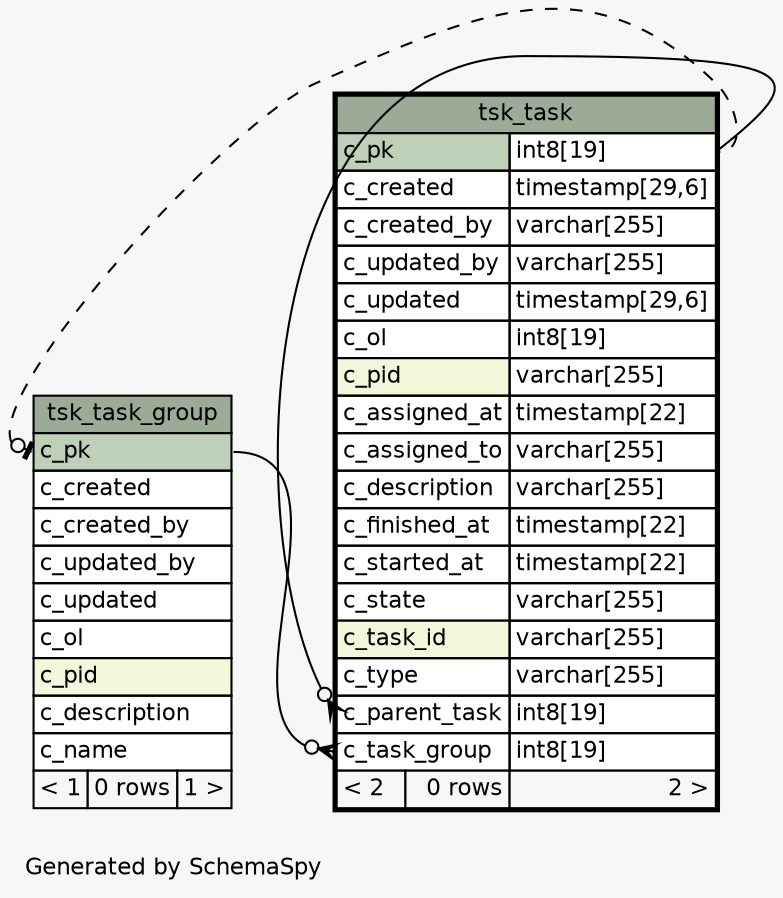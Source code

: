 // dot 2.43.0 on Linux 6.5.0-1018-azure
// SchemaSpy rev Unknown
digraph "impliedTwoDegreesRelationshipsDiagram" {
  graph [
    rankdir="RL"
    bgcolor="#f7f7f7"
    label="\nGenerated by SchemaSpy"
    labeljust="l"
    nodesep="0.18"
    ranksep="0.46"
    fontname="Helvetica"
    fontsize="11"
  ];
  node [
    fontname="Helvetica"
    fontsize="11"
    shape="plaintext"
  ];
  edge [
    arrowsize="0.8"
  ];
  "tsk_task":"c_parent_task":w -> "tsk_task":"c_pk.type":e [arrowhead=none dir=back arrowtail=crowodot];
  "tsk_task":"c_task_group":w -> "tsk_task_group":"c_pk":e [arrowhead=none dir=back arrowtail=crowodot];
  "tsk_task_group":"c_pk":w -> "tsk_task":"c_pk.type":e [arrowhead=none dir=back arrowtail=teeodot style=dashed];
  "tsk_task" [
    label=<
    <TABLE BORDER="2" CELLBORDER="1" CELLSPACING="0" BGCOLOR="#ffffff">
      <TR><TD COLSPAN="3" BGCOLOR="#9bab96" ALIGN="CENTER">tsk_task</TD></TR>
      <TR><TD PORT="c_pk" COLSPAN="2" BGCOLOR="#bed1b8" ALIGN="LEFT">c_pk</TD><TD PORT="c_pk.type" ALIGN="LEFT">int8[19]</TD></TR>
      <TR><TD PORT="c_created" COLSPAN="2" ALIGN="LEFT">c_created</TD><TD PORT="c_created.type" ALIGN="LEFT">timestamp[29,6]</TD></TR>
      <TR><TD PORT="c_created_by" COLSPAN="2" ALIGN="LEFT">c_created_by</TD><TD PORT="c_created_by.type" ALIGN="LEFT">varchar[255]</TD></TR>
      <TR><TD PORT="c_updated_by" COLSPAN="2" ALIGN="LEFT">c_updated_by</TD><TD PORT="c_updated_by.type" ALIGN="LEFT">varchar[255]</TD></TR>
      <TR><TD PORT="c_updated" COLSPAN="2" ALIGN="LEFT">c_updated</TD><TD PORT="c_updated.type" ALIGN="LEFT">timestamp[29,6]</TD></TR>
      <TR><TD PORT="c_ol" COLSPAN="2" ALIGN="LEFT">c_ol</TD><TD PORT="c_ol.type" ALIGN="LEFT">int8[19]</TD></TR>
      <TR><TD PORT="c_pid" COLSPAN="2" BGCOLOR="#f4f7da" ALIGN="LEFT">c_pid</TD><TD PORT="c_pid.type" ALIGN="LEFT">varchar[255]</TD></TR>
      <TR><TD PORT="c_assigned_at" COLSPAN="2" ALIGN="LEFT">c_assigned_at</TD><TD PORT="c_assigned_at.type" ALIGN="LEFT">timestamp[22]</TD></TR>
      <TR><TD PORT="c_assigned_to" COLSPAN="2" ALIGN="LEFT">c_assigned_to</TD><TD PORT="c_assigned_to.type" ALIGN="LEFT">varchar[255]</TD></TR>
      <TR><TD PORT="c_description" COLSPAN="2" ALIGN="LEFT">c_description</TD><TD PORT="c_description.type" ALIGN="LEFT">varchar[255]</TD></TR>
      <TR><TD PORT="c_finished_at" COLSPAN="2" ALIGN="LEFT">c_finished_at</TD><TD PORT="c_finished_at.type" ALIGN="LEFT">timestamp[22]</TD></TR>
      <TR><TD PORT="c_started_at" COLSPAN="2" ALIGN="LEFT">c_started_at</TD><TD PORT="c_started_at.type" ALIGN="LEFT">timestamp[22]</TD></TR>
      <TR><TD PORT="c_state" COLSPAN="2" ALIGN="LEFT">c_state</TD><TD PORT="c_state.type" ALIGN="LEFT">varchar[255]</TD></TR>
      <TR><TD PORT="c_task_id" COLSPAN="2" BGCOLOR="#f4f7da" ALIGN="LEFT">c_task_id</TD><TD PORT="c_task_id.type" ALIGN="LEFT">varchar[255]</TD></TR>
      <TR><TD PORT="c_type" COLSPAN="2" ALIGN="LEFT">c_type</TD><TD PORT="c_type.type" ALIGN="LEFT">varchar[255]</TD></TR>
      <TR><TD PORT="c_parent_task" COLSPAN="2" ALIGN="LEFT">c_parent_task</TD><TD PORT="c_parent_task.type" ALIGN="LEFT">int8[19]</TD></TR>
      <TR><TD PORT="c_task_group" COLSPAN="2" ALIGN="LEFT">c_task_group</TD><TD PORT="c_task_group.type" ALIGN="LEFT">int8[19]</TD></TR>
      <TR><TD ALIGN="LEFT" BGCOLOR="#f7f7f7">&lt; 2</TD><TD ALIGN="RIGHT" BGCOLOR="#f7f7f7">0 rows</TD><TD ALIGN="RIGHT" BGCOLOR="#f7f7f7">2 &gt;</TD></TR>
    </TABLE>>
    URL="tsk_task.html"
    tooltip="tsk_task"
  ];
  "tsk_task_group" [
    label=<
    <TABLE BORDER="0" CELLBORDER="1" CELLSPACING="0" BGCOLOR="#ffffff">
      <TR><TD COLSPAN="3" BGCOLOR="#9bab96" ALIGN="CENTER">tsk_task_group</TD></TR>
      <TR><TD PORT="c_pk" COLSPAN="3" BGCOLOR="#bed1b8" ALIGN="LEFT">c_pk</TD></TR>
      <TR><TD PORT="c_created" COLSPAN="3" ALIGN="LEFT">c_created</TD></TR>
      <TR><TD PORT="c_created_by" COLSPAN="3" ALIGN="LEFT">c_created_by</TD></TR>
      <TR><TD PORT="c_updated_by" COLSPAN="3" ALIGN="LEFT">c_updated_by</TD></TR>
      <TR><TD PORT="c_updated" COLSPAN="3" ALIGN="LEFT">c_updated</TD></TR>
      <TR><TD PORT="c_ol" COLSPAN="3" ALIGN="LEFT">c_ol</TD></TR>
      <TR><TD PORT="c_pid" COLSPAN="3" BGCOLOR="#f4f7da" ALIGN="LEFT">c_pid</TD></TR>
      <TR><TD PORT="c_description" COLSPAN="3" ALIGN="LEFT">c_description</TD></TR>
      <TR><TD PORT="c_name" COLSPAN="3" ALIGN="LEFT">c_name</TD></TR>
      <TR><TD ALIGN="LEFT" BGCOLOR="#f7f7f7">&lt; 1</TD><TD ALIGN="RIGHT" BGCOLOR="#f7f7f7">0 rows</TD><TD ALIGN="RIGHT" BGCOLOR="#f7f7f7">1 &gt;</TD></TR>
    </TABLE>>
    URL="tsk_task_group.html"
    tooltip="tsk_task_group"
  ];
}
